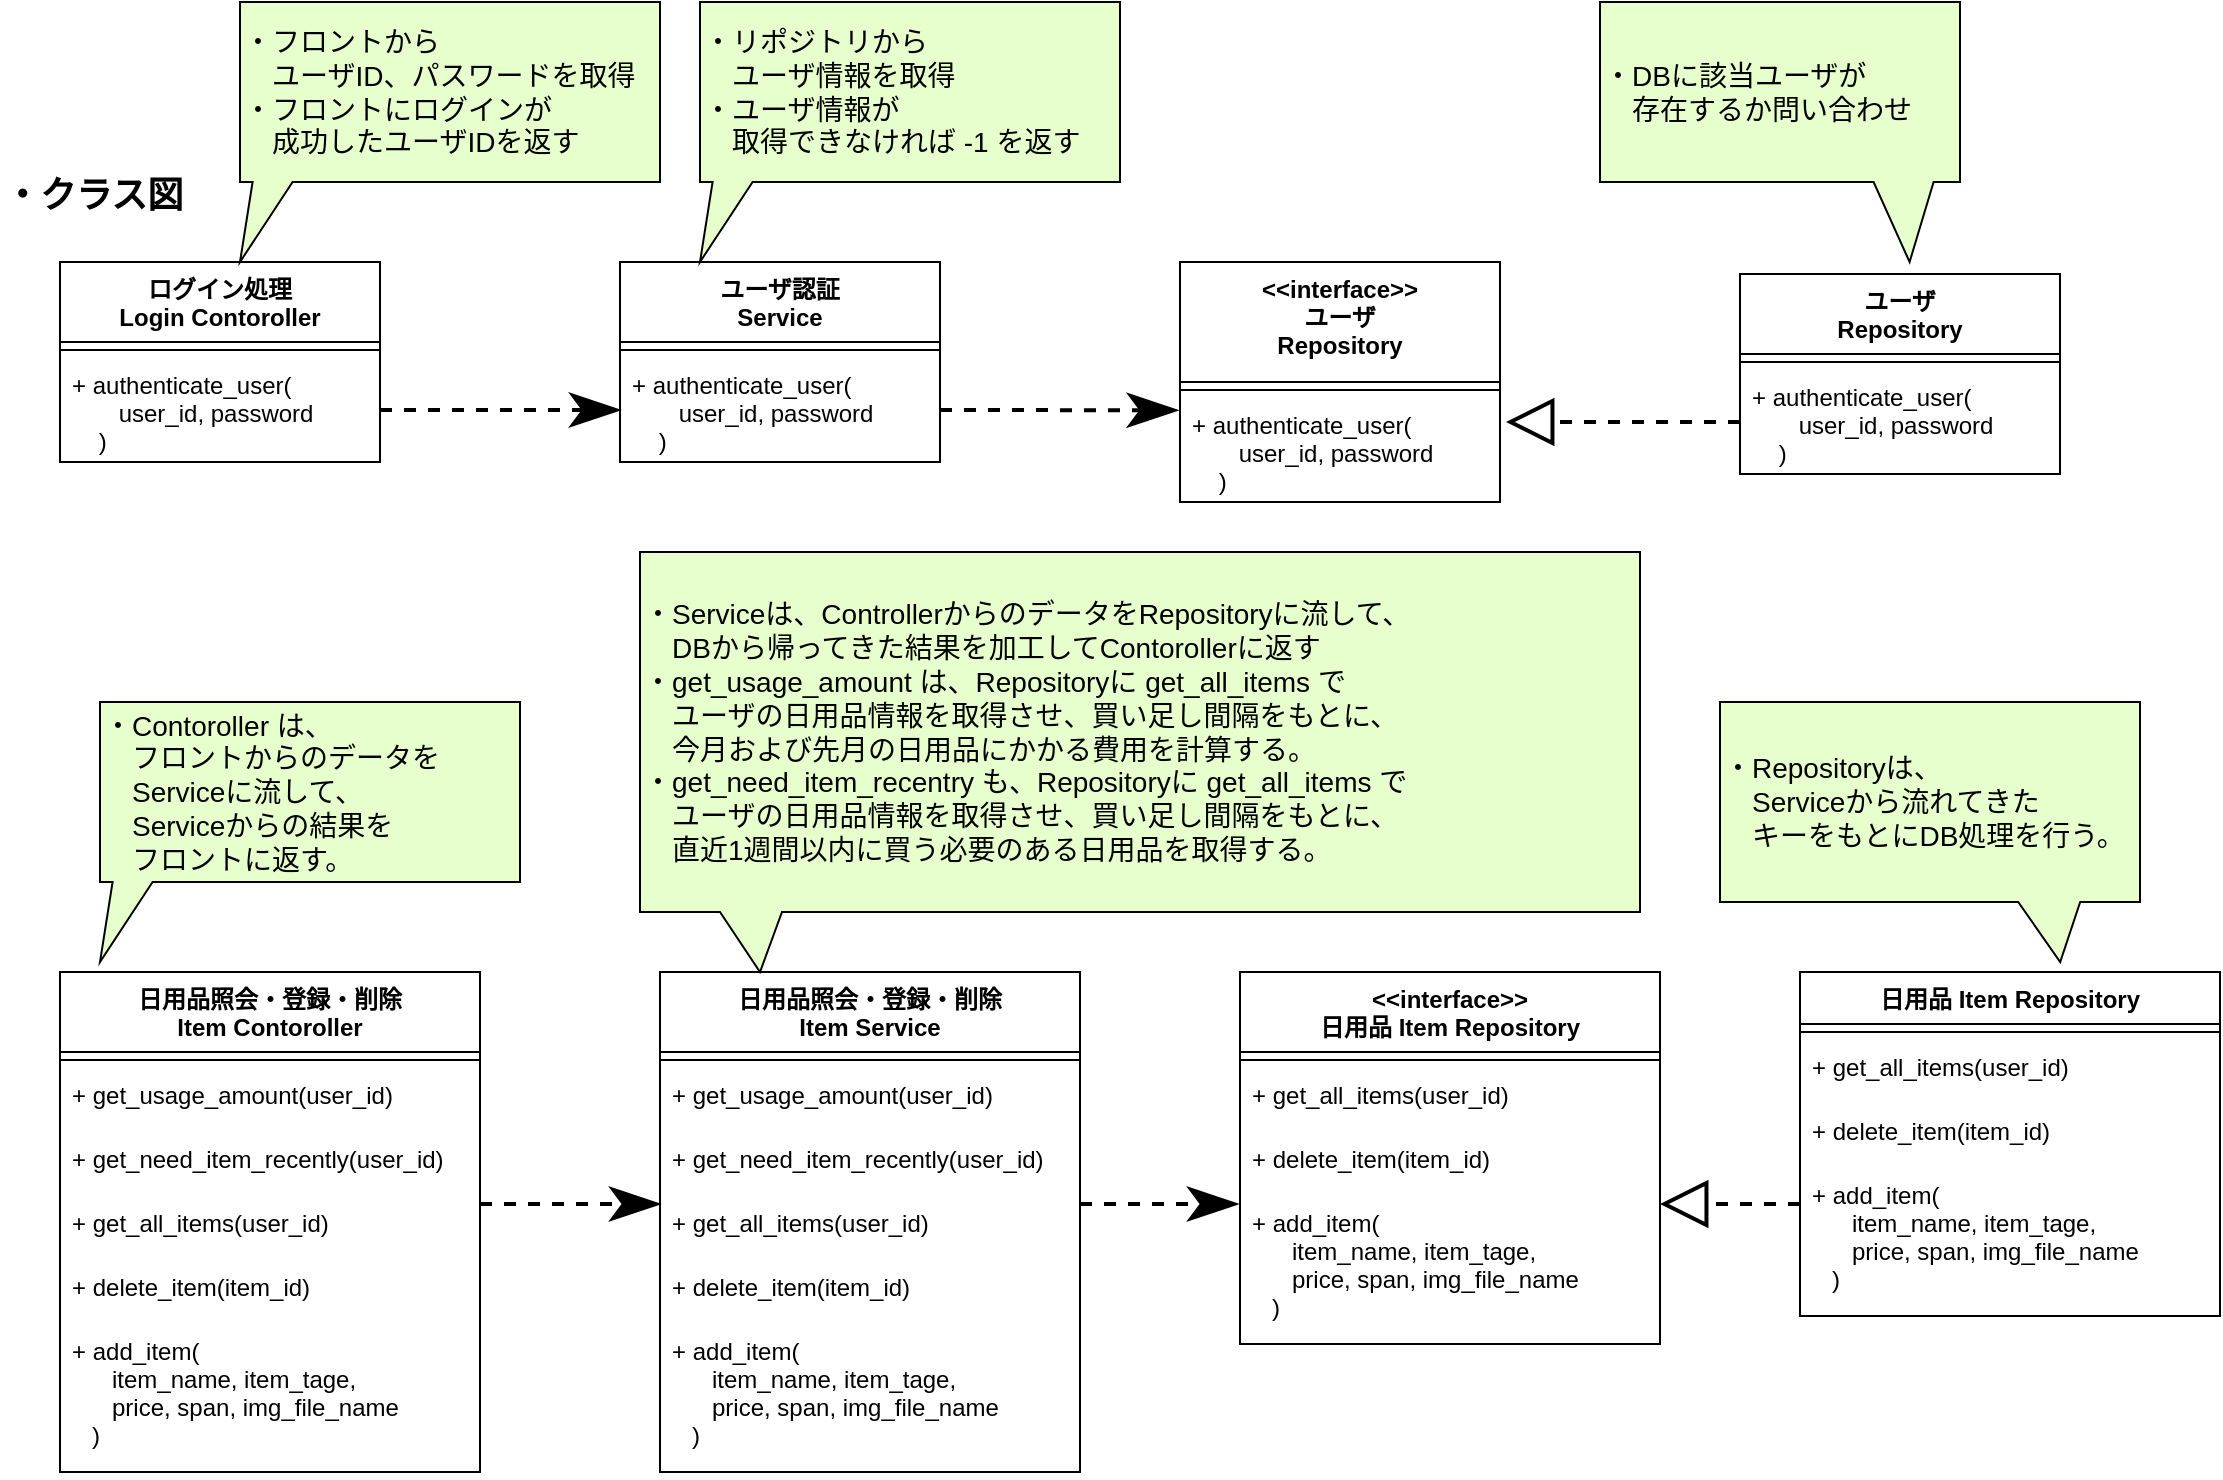 <mxfile>
    <diagram id="M3bfWLLm7BZ_zA_e22AC" name="Page-1">
        <mxGraphModel dx="1431" dy="1894" grid="1" gridSize="10" guides="1" tooltips="1" connect="1" arrows="1" fold="1" page="1" pageScale="1" pageWidth="850" pageHeight="1100" math="0" shadow="0">
            <root>
                <mxCell id="0"/>
                <mxCell id="1" parent="0"/>
                <mxCell id="2" value="ログイン処理&#10;Login Contoroller" style="swimlane;fontStyle=1;align=center;verticalAlign=top;childLayout=stackLayout;horizontal=1;startSize=40;horizontalStack=0;resizeParent=1;resizeParentMax=0;resizeLast=0;collapsible=1;marginBottom=0;" vertex="1" parent="1">
                    <mxGeometry x="40" y="70" width="160" height="100" as="geometry"/>
                </mxCell>
                <mxCell id="3" value="" style="line;strokeWidth=1;fillColor=none;align=left;verticalAlign=middle;spacingTop=-1;spacingLeft=3;spacingRight=3;rotatable=0;labelPosition=right;points=[];portConstraint=eastwest;strokeColor=inherit;" vertex="1" parent="2">
                    <mxGeometry y="40" width="160" height="8" as="geometry"/>
                </mxCell>
                <mxCell id="4" value="+ authenticate_user(&#10;       user_id, password&#10;    )" style="text;strokeColor=none;fillColor=none;align=left;verticalAlign=top;spacingLeft=4;spacingRight=4;overflow=hidden;rotatable=0;points=[[0,0.5],[1,0.5]];portConstraint=eastwest;" vertex="1" parent="2">
                    <mxGeometry y="48" width="160" height="52" as="geometry"/>
                </mxCell>
                <mxCell id="6" value="&lt;font style=&quot;font-size: 18px;&quot;&gt;・クラス図&lt;/font&gt;" style="text;html=1;strokeColor=none;fillColor=none;align=left;verticalAlign=middle;whiteSpace=wrap;rounded=0;fontSize=24;fontStyle=1" vertex="1" parent="1">
                    <mxGeometry x="10" y="20" width="295" height="30" as="geometry"/>
                </mxCell>
                <mxCell id="10" value="ユーザ認証&#10;Service" style="swimlane;fontStyle=1;align=center;verticalAlign=top;childLayout=stackLayout;horizontal=1;startSize=40;horizontalStack=0;resizeParent=1;resizeParentMax=0;resizeLast=0;collapsible=1;marginBottom=0;" vertex="1" parent="1">
                    <mxGeometry x="320" y="70" width="160" height="100" as="geometry"/>
                </mxCell>
                <mxCell id="12" value="" style="line;strokeWidth=1;fillColor=none;align=left;verticalAlign=middle;spacingTop=-1;spacingLeft=3;spacingRight=3;rotatable=0;labelPosition=right;points=[];portConstraint=eastwest;strokeColor=inherit;" vertex="1" parent="10">
                    <mxGeometry y="40" width="160" height="8" as="geometry"/>
                </mxCell>
                <mxCell id="14" value="+ authenticate_user(&#10;       user_id, password&#10;    )" style="text;strokeColor=none;fillColor=none;align=left;verticalAlign=top;spacingLeft=4;spacingRight=4;overflow=hidden;rotatable=0;points=[[0,0.5],[1,0.5]];portConstraint=eastwest;" vertex="1" parent="10">
                    <mxGeometry y="48" width="160" height="52" as="geometry"/>
                </mxCell>
                <mxCell id="15" value="&lt;&lt;interface&gt;&gt;&#10;ユーザ&#10;Repository" style="swimlane;fontStyle=1;align=center;verticalAlign=top;childLayout=stackLayout;horizontal=1;startSize=60;horizontalStack=0;resizeParent=1;resizeParentMax=0;resizeLast=0;collapsible=1;marginBottom=0;" vertex="1" parent="1">
                    <mxGeometry x="600" y="70" width="160" height="120" as="geometry"/>
                </mxCell>
                <mxCell id="16" value="" style="line;strokeWidth=1;fillColor=none;align=left;verticalAlign=middle;spacingTop=-1;spacingLeft=3;spacingRight=3;rotatable=0;labelPosition=right;points=[];portConstraint=eastwest;strokeColor=inherit;" vertex="1" parent="15">
                    <mxGeometry y="60" width="160" height="8" as="geometry"/>
                </mxCell>
                <mxCell id="17" value="+ authenticate_user(&#10;       user_id, password&#10;    )" style="text;strokeColor=none;fillColor=none;align=left;verticalAlign=top;spacingLeft=4;spacingRight=4;overflow=hidden;rotatable=0;points=[[0,0.5],[1,0.5]];portConstraint=eastwest;" vertex="1" parent="15">
                    <mxGeometry y="68" width="160" height="52" as="geometry"/>
                </mxCell>
                <mxCell id="18" value="ユーザ&#10;Repository" style="swimlane;fontStyle=1;align=center;verticalAlign=top;childLayout=stackLayout;horizontal=1;startSize=40;horizontalStack=0;resizeParent=1;resizeParentMax=0;resizeLast=0;collapsible=1;marginBottom=0;" vertex="1" parent="1">
                    <mxGeometry x="880" y="76" width="160" height="100" as="geometry"/>
                </mxCell>
                <mxCell id="19" value="" style="line;strokeWidth=1;fillColor=none;align=left;verticalAlign=middle;spacingTop=-1;spacingLeft=3;spacingRight=3;rotatable=0;labelPosition=right;points=[];portConstraint=eastwest;strokeColor=inherit;" vertex="1" parent="18">
                    <mxGeometry y="40" width="160" height="8" as="geometry"/>
                </mxCell>
                <mxCell id="20" value="+ authenticate_user(&#10;       user_id, password&#10;    )" style="text;strokeColor=none;fillColor=none;align=left;verticalAlign=top;spacingLeft=4;spacingRight=4;overflow=hidden;rotatable=0;points=[[0,0.5],[1,0.5]];portConstraint=eastwest;" vertex="1" parent="18">
                    <mxGeometry y="48" width="160" height="52" as="geometry"/>
                </mxCell>
                <mxCell id="21" style="edgeStyle=none;html=1;dashed=1;strokeWidth=2;fontSize=18;startArrow=none;startFill=0;endArrow=block;endFill=0;endSize=19;exitX=0;exitY=0.5;exitDx=0;exitDy=0;" edge="1" parent="1" source="20">
                    <mxGeometry relative="1" as="geometry">
                        <mxPoint x="870" y="150" as="sourcePoint"/>
                        <mxPoint x="763" y="150" as="targetPoint"/>
                    </mxGeometry>
                </mxCell>
                <mxCell id="22" style="edgeStyle=none;html=1;entryX=0;entryY=0.5;entryDx=0;entryDy=0;dashed=1;strokeWidth=2;fontSize=18;startArrow=none;startFill=0;endArrow=classicThin;endFill=1;endSize=19;exitX=1;exitY=0.5;exitDx=0;exitDy=0;" edge="1" parent="1" source="4" target="14">
                    <mxGeometry relative="1" as="geometry">
                        <mxPoint x="170" y="180" as="sourcePoint"/>
                        <mxPoint x="340" y="181.36" as="targetPoint"/>
                    </mxGeometry>
                </mxCell>
                <mxCell id="23" style="edgeStyle=none;html=1;entryX=-0.007;entryY=0.118;entryDx=0;entryDy=0;dashed=1;strokeWidth=2;fontSize=18;startArrow=none;startFill=0;endArrow=classicThin;endFill=1;endSize=19;exitX=1;exitY=0.5;exitDx=0;exitDy=0;entryPerimeter=0;" edge="1" parent="1" source="14" target="17">
                    <mxGeometry relative="1" as="geometry">
                        <mxPoint x="210.0" y="154" as="sourcePoint"/>
                        <mxPoint x="330.0" y="154" as="targetPoint"/>
                    </mxGeometry>
                </mxCell>
                <mxCell id="24" value="・フロントから&lt;br&gt;　ユーザID、パスワードを取得&lt;br&gt;・フロントにログインが&lt;br&gt;　成功したユーザIDを返す" style="shape=callout;whiteSpace=wrap;html=1;perimeter=calloutPerimeter;strokeColor=#000000;fontSize=14;fillColor=#E6FFCC;position2=0;align=left;size=40;position=0.03;" vertex="1" parent="1">
                    <mxGeometry x="130" y="-60" width="210" height="130" as="geometry"/>
                </mxCell>
                <mxCell id="25" value="・リポジトリから&lt;br&gt;　ユーザ情報を取得&lt;br&gt;・ユーザ情報が&lt;br&gt;　取得できなければ -1 を返す" style="shape=callout;whiteSpace=wrap;html=1;perimeter=calloutPerimeter;strokeColor=#000000;fontSize=14;fillColor=#E6FFCC;position2=0;align=left;size=40;position=0.03;" vertex="1" parent="1">
                    <mxGeometry x="360" y="-60" width="210" height="130" as="geometry"/>
                </mxCell>
                <mxCell id="26" value="・DBに該当ユーザが&lt;br&gt;　存在するか問い合わせ" style="shape=callout;whiteSpace=wrap;html=1;perimeter=calloutPerimeter;strokeColor=#000000;fontSize=14;fillColor=#E6FFCC;position2=0.86;align=left;size=40;position=0.76;base=30;" vertex="1" parent="1">
                    <mxGeometry x="810" y="-60" width="180" height="130" as="geometry"/>
                </mxCell>
                <mxCell id="27" value="日用品照会・登録・削除&#10;Item Contoroller" style="swimlane;fontStyle=1;align=center;verticalAlign=top;childLayout=stackLayout;horizontal=1;startSize=40;horizontalStack=0;resizeParent=1;resizeParentMax=0;resizeLast=0;collapsible=1;marginBottom=0;" vertex="1" parent="1">
                    <mxGeometry x="40" y="425" width="210" height="250" as="geometry"/>
                </mxCell>
                <mxCell id="28" value="" style="line;strokeWidth=1;fillColor=none;align=left;verticalAlign=middle;spacingTop=-1;spacingLeft=3;spacingRight=3;rotatable=0;labelPosition=right;points=[];portConstraint=eastwest;strokeColor=inherit;" vertex="1" parent="27">
                    <mxGeometry y="40" width="210" height="8" as="geometry"/>
                </mxCell>
                <mxCell id="29" value="+ get_usage_amount(user_id)" style="text;strokeColor=none;fillColor=none;align=left;verticalAlign=top;spacingLeft=4;spacingRight=4;overflow=hidden;rotatable=0;points=[[0,0.5],[1,0.5]];portConstraint=eastwest;" vertex="1" parent="27">
                    <mxGeometry y="48" width="210" height="32" as="geometry"/>
                </mxCell>
                <mxCell id="32" value="+ get_need_item_recently(user_id)" style="text;strokeColor=none;fillColor=none;align=left;verticalAlign=top;spacingLeft=4;spacingRight=4;overflow=hidden;rotatable=0;points=[[0,0.5],[1,0.5]];portConstraint=eastwest;" vertex="1" parent="27">
                    <mxGeometry y="80" width="210" height="32" as="geometry"/>
                </mxCell>
                <mxCell id="31" value="+ get_all_items(user_id)" style="text;strokeColor=none;fillColor=none;align=left;verticalAlign=top;spacingLeft=4;spacingRight=4;overflow=hidden;rotatable=0;points=[[0,0.5],[1,0.5]];portConstraint=eastwest;" vertex="1" parent="27">
                    <mxGeometry y="112" width="210" height="32" as="geometry"/>
                </mxCell>
                <mxCell id="30" value="+ delete_item(item_id)" style="text;strokeColor=none;fillColor=none;align=left;verticalAlign=top;spacingLeft=4;spacingRight=4;overflow=hidden;rotatable=0;points=[[0,0.5],[1,0.5]];portConstraint=eastwest;" vertex="1" parent="27">
                    <mxGeometry y="144" width="210" height="32" as="geometry"/>
                </mxCell>
                <mxCell id="60" value="+ add_item(&#10;      item_name, item_tage, &#10;      price, span, img_file_name&#10;   )" style="text;strokeColor=none;fillColor=none;align=left;verticalAlign=top;spacingLeft=4;spacingRight=4;overflow=hidden;rotatable=0;points=[[0,0.5],[1,0.5]];portConstraint=eastwest;" vertex="1" parent="27">
                    <mxGeometry y="176" width="210" height="74" as="geometry"/>
                </mxCell>
                <mxCell id="36" value="日用品照会・登録・削除&#10;Item Service" style="swimlane;fontStyle=1;align=center;verticalAlign=top;childLayout=stackLayout;horizontal=1;startSize=40;horizontalStack=0;resizeParent=1;resizeParentMax=0;resizeLast=0;collapsible=1;marginBottom=0;" vertex="1" parent="1">
                    <mxGeometry x="340" y="425" width="210" height="250" as="geometry"/>
                </mxCell>
                <mxCell id="37" value="" style="line;strokeWidth=1;fillColor=none;align=left;verticalAlign=middle;spacingTop=-1;spacingLeft=3;spacingRight=3;rotatable=0;labelPosition=right;points=[];portConstraint=eastwest;strokeColor=inherit;" vertex="1" parent="36">
                    <mxGeometry y="40" width="210" height="8" as="geometry"/>
                </mxCell>
                <mxCell id="38" value="+ get_usage_amount(user_id)" style="text;strokeColor=none;fillColor=none;align=left;verticalAlign=top;spacingLeft=4;spacingRight=4;overflow=hidden;rotatable=0;points=[[0,0.5],[1,0.5]];portConstraint=eastwest;" vertex="1" parent="36">
                    <mxGeometry y="48" width="210" height="32" as="geometry"/>
                </mxCell>
                <mxCell id="39" value="+ get_need_item_recently(user_id)" style="text;strokeColor=none;fillColor=none;align=left;verticalAlign=top;spacingLeft=4;spacingRight=4;overflow=hidden;rotatable=0;points=[[0,0.5],[1,0.5]];portConstraint=eastwest;" vertex="1" parent="36">
                    <mxGeometry y="80" width="210" height="32" as="geometry"/>
                </mxCell>
                <mxCell id="40" value="+ get_all_items(user_id)" style="text;strokeColor=none;fillColor=none;align=left;verticalAlign=top;spacingLeft=4;spacingRight=4;overflow=hidden;rotatable=0;points=[[0,0.5],[1,0.5]];portConstraint=eastwest;" vertex="1" parent="36">
                    <mxGeometry y="112" width="210" height="32" as="geometry"/>
                </mxCell>
                <mxCell id="41" value="+ delete_item(item_id)" style="text;strokeColor=none;fillColor=none;align=left;verticalAlign=top;spacingLeft=4;spacingRight=4;overflow=hidden;rotatable=0;points=[[0,0.5],[1,0.5]];portConstraint=eastwest;" vertex="1" parent="36">
                    <mxGeometry y="144" width="210" height="32" as="geometry"/>
                </mxCell>
                <mxCell id="61" value="+ add_item(&#10;      item_name, item_tage, &#10;      price, span, img_file_name&#10;   )" style="text;strokeColor=none;fillColor=none;align=left;verticalAlign=top;spacingLeft=4;spacingRight=4;overflow=hidden;rotatable=0;points=[[0,0.5],[1,0.5]];portConstraint=eastwest;" vertex="1" parent="36">
                    <mxGeometry y="176" width="210" height="74" as="geometry"/>
                </mxCell>
                <mxCell id="42" value="&lt;&lt;interface&gt;&gt;&#10;日用品 Item Repository" style="swimlane;fontStyle=1;align=center;verticalAlign=top;childLayout=stackLayout;horizontal=1;startSize=40;horizontalStack=0;resizeParent=1;resizeParentMax=0;resizeLast=0;collapsible=1;marginBottom=0;" vertex="1" parent="1">
                    <mxGeometry x="630" y="425" width="210" height="186" as="geometry"/>
                </mxCell>
                <mxCell id="43" value="" style="line;strokeWidth=1;fillColor=none;align=left;verticalAlign=middle;spacingTop=-1;spacingLeft=3;spacingRight=3;rotatable=0;labelPosition=right;points=[];portConstraint=eastwest;strokeColor=inherit;" vertex="1" parent="42">
                    <mxGeometry y="40" width="210" height="8" as="geometry"/>
                </mxCell>
                <mxCell id="44" value="+ get_all_items(user_id)" style="text;strokeColor=none;fillColor=none;align=left;verticalAlign=top;spacingLeft=4;spacingRight=4;overflow=hidden;rotatable=0;points=[[0,0.5],[1,0.5]];portConstraint=eastwest;" vertex="1" parent="42">
                    <mxGeometry y="48" width="210" height="32" as="geometry"/>
                </mxCell>
                <mxCell id="62" value="+ delete_item(item_id)" style="text;strokeColor=none;fillColor=none;align=left;verticalAlign=top;spacingLeft=4;spacingRight=4;overflow=hidden;rotatable=0;points=[[0,0.5],[1,0.5]];portConstraint=eastwest;" vertex="1" parent="42">
                    <mxGeometry y="80" width="210" height="32" as="geometry"/>
                </mxCell>
                <mxCell id="63" value="+ add_item(&#10;      item_name, item_tage, &#10;      price, span, img_file_name&#10;   )" style="text;strokeColor=none;fillColor=none;align=left;verticalAlign=top;spacingLeft=4;spacingRight=4;overflow=hidden;rotatable=0;points=[[0,0.5],[1,0.5]];portConstraint=eastwest;" vertex="1" parent="42">
                    <mxGeometry y="112" width="210" height="74" as="geometry"/>
                </mxCell>
                <mxCell id="48" value="日用品 Item Repository" style="swimlane;fontStyle=1;align=center;verticalAlign=top;childLayout=stackLayout;horizontal=1;startSize=26;horizontalStack=0;resizeParent=1;resizeParentMax=0;resizeLast=0;collapsible=1;marginBottom=0;" vertex="1" parent="1">
                    <mxGeometry x="910" y="425" width="210" height="172" as="geometry"/>
                </mxCell>
                <mxCell id="49" value="" style="line;strokeWidth=1;fillColor=none;align=left;verticalAlign=middle;spacingTop=-1;spacingLeft=3;spacingRight=3;rotatable=0;labelPosition=right;points=[];portConstraint=eastwest;strokeColor=inherit;" vertex="1" parent="48">
                    <mxGeometry y="26" width="210" height="8" as="geometry"/>
                </mxCell>
                <mxCell id="50" value="+ get_all_items(user_id)" style="text;strokeColor=none;fillColor=none;align=left;verticalAlign=top;spacingLeft=4;spacingRight=4;overflow=hidden;rotatable=0;points=[[0,0.5],[1,0.5]];portConstraint=eastwest;" vertex="1" parent="48">
                    <mxGeometry y="34" width="210" height="32" as="geometry"/>
                </mxCell>
                <mxCell id="64" value="+ delete_item(item_id)" style="text;strokeColor=none;fillColor=none;align=left;verticalAlign=top;spacingLeft=4;spacingRight=4;overflow=hidden;rotatable=0;points=[[0,0.5],[1,0.5]];portConstraint=eastwest;" vertex="1" parent="48">
                    <mxGeometry y="66" width="210" height="32" as="geometry"/>
                </mxCell>
                <mxCell id="65" value="+ add_item(&#10;      item_name, item_tage, &#10;      price, span, img_file_name&#10;   )" style="text;strokeColor=none;fillColor=none;align=left;verticalAlign=top;spacingLeft=4;spacingRight=4;overflow=hidden;rotatable=0;points=[[0,0.5],[1,0.5]];portConstraint=eastwest;" vertex="1" parent="48">
                    <mxGeometry y="98" width="210" height="74" as="geometry"/>
                </mxCell>
                <mxCell id="54" style="edgeStyle=none;html=1;dashed=1;strokeWidth=2;fontSize=18;startArrow=none;startFill=0;endArrow=classicThin;endFill=1;endSize=19;exitX=1;exitY=0.5;exitDx=0;exitDy=0;" edge="1" parent="1">
                    <mxGeometry relative="1" as="geometry">
                        <mxPoint x="250.0" y="541" as="sourcePoint"/>
                        <mxPoint x="340" y="541" as="targetPoint"/>
                    </mxGeometry>
                </mxCell>
                <mxCell id="55" style="edgeStyle=none;html=1;dashed=1;strokeWidth=2;fontSize=18;startArrow=none;startFill=0;endArrow=classicThin;endFill=1;endSize=19;" edge="1" parent="1">
                    <mxGeometry relative="1" as="geometry">
                        <mxPoint x="550" y="541" as="sourcePoint"/>
                        <mxPoint x="629.0" y="541" as="targetPoint"/>
                    </mxGeometry>
                </mxCell>
                <mxCell id="56" style="edgeStyle=none;html=1;dashed=1;strokeWidth=2;fontSize=18;startArrow=none;startFill=0;endArrow=block;endFill=0;endSize=19;" edge="1" parent="1">
                    <mxGeometry relative="1" as="geometry">
                        <mxPoint x="910" y="541" as="sourcePoint"/>
                        <mxPoint x="840" y="541" as="targetPoint"/>
                    </mxGeometry>
                </mxCell>
                <mxCell id="57" value="・Contoroller は、&lt;br&gt;　フロントからのデータを&lt;br&gt;　Serviceに流して、&lt;br&gt;　Serviceからの結果を&lt;br&gt;　フロントに返す。" style="shape=callout;whiteSpace=wrap;html=1;perimeter=calloutPerimeter;strokeColor=#000000;fontSize=14;fillColor=#E6FFCC;position2=0;align=left;size=40;position=0.03;" vertex="1" parent="1">
                    <mxGeometry x="60" y="290" width="210" height="130" as="geometry"/>
                </mxCell>
                <mxCell id="58" value="・Repositoryは、&lt;br&gt;　Serviceから流れてきた&lt;br&gt;　キーをもとにDB処理を行う。" style="shape=callout;whiteSpace=wrap;html=1;perimeter=calloutPerimeter;strokeColor=#000000;fontSize=14;fillColor=#E6FFCC;position2=0.81;align=left;size=30;position=0.71;base=31;" vertex="1" parent="1">
                    <mxGeometry x="870" y="290" width="210" height="130" as="geometry"/>
                </mxCell>
                <mxCell id="59" value="・Serviceは、ControllerからのデータをRepositoryに流して、&lt;br&gt;　DBから帰ってきた結果を加工してContorollerに返す&lt;br&gt;・get_usage_amount は、Repositoryに get_all_items で&lt;br&gt;　ユーザの日用品情報を取得させ、買い足し間隔をもとに、&lt;br&gt;　今月および先月の日用品にかかる費用を計算する。&lt;br&gt;・get_need_item_recentry も、Repositoryに get_all_items で&lt;br&gt;　ユーザの日用品情報を取得させ、買い足し間隔をもとに、&lt;br&gt;　直近1週間以内に買う必要のある日用品を取得する。" style="shape=callout;whiteSpace=wrap;html=1;perimeter=calloutPerimeter;strokeColor=#000000;fontSize=14;fillColor=#E6FFCC;position2=0.12;align=left;size=30;position=0.08;base=31;" vertex="1" parent="1">
                    <mxGeometry x="330" y="215" width="500" height="210" as="geometry"/>
                </mxCell>
            </root>
        </mxGraphModel>
    </diagram>
</mxfile>